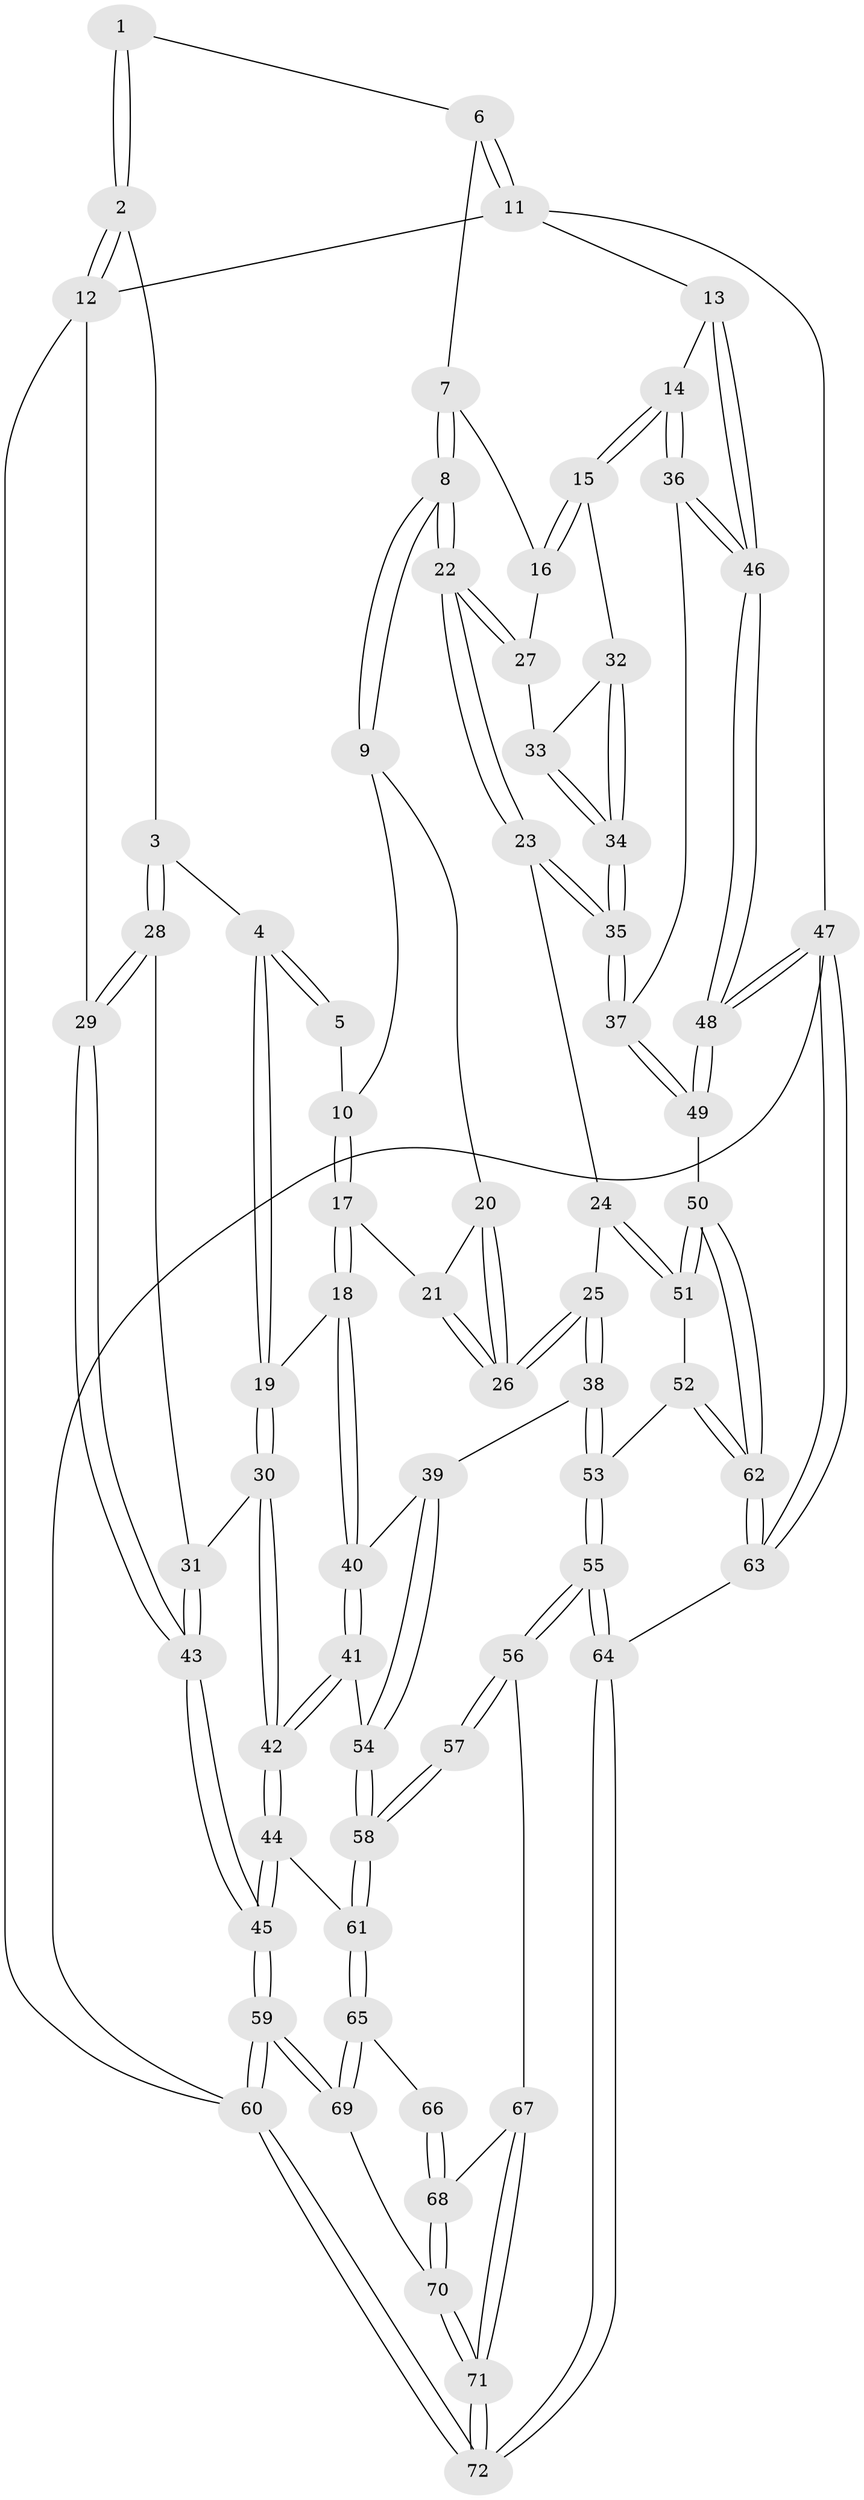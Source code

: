 // coarse degree distribution, {4: 0.5454545454545454, 3: 0.2727272727272727, 5: 0.09090909090909091, 2: 0.09090909090909091}
// Generated by graph-tools (version 1.1) at 2025/54/03/04/25 22:54:30]
// undirected, 72 vertices, 177 edges
graph export_dot {
  node [color=gray90,style=filled];
  1 [pos="+0.4624035466868126+0"];
  2 [pos="+0+0"];
  3 [pos="+0.16007209375416076+0.2489400706921164"];
  4 [pos="+0.17278045560471797+0.253995568819315"];
  5 [pos="+0.4413979447806532+0.11535253960413955"];
  6 [pos="+0.8318908996059864+0"];
  7 [pos="+0.823402456464993+0"];
  8 [pos="+0.6667523679582859+0.29144741017035997"];
  9 [pos="+0.5601337252637645+0.28141979896488967"];
  10 [pos="+0.44295389102047494+0.14059965116665046"];
  11 [pos="+1+0"];
  12 [pos="+0+0"];
  13 [pos="+1+0.24349064771741707"];
  14 [pos="+1+0.3443014016150968"];
  15 [pos="+0.916993712060205+0.36936073075606113"];
  16 [pos="+0.8417361887972462+0.32619864815269284"];
  17 [pos="+0.36281687082001196+0.3457381980628207"];
  18 [pos="+0.3266416806276614+0.36525744934127463"];
  19 [pos="+0.31654881343965513+0.36289086551023436"];
  20 [pos="+0.5419827242468344+0.30605350959709204"];
  21 [pos="+0.3930557921637041+0.35486842170201893"];
  22 [pos="+0.6966967987215416+0.39300264188220824"];
  23 [pos="+0.6879472283470971+0.432595493267571"];
  24 [pos="+0.6103998064760509+0.4898636451918441"];
  25 [pos="+0.5648540083829997+0.4936608069207297"];
  26 [pos="+0.5280561394854355+0.4422655525549854"];
  27 [pos="+0.7738438765085902+0.3655725431138164"];
  28 [pos="+0.0692041518106417+0.38505420228336823"];
  29 [pos="+0+0.4449225968100803"];
  30 [pos="+0.1584105845121555+0.4811642483593558"];
  31 [pos="+0.13673427792952111+0.46225208562324155"];
  32 [pos="+0.9150402015297978+0.3724762915016491"];
  33 [pos="+0.8349985113838635+0.40523072106470676"];
  34 [pos="+0.8477597553213202+0.519952855728155"];
  35 [pos="+0.8427987152260468+0.5346115470959827"];
  36 [pos="+0.9078591672237106+0.5486175871534463"];
  37 [pos="+0.8609460136248659+0.566702617587097"];
  38 [pos="+0.4819152099212603+0.5715372780970999"];
  39 [pos="+0.3887953233703964+0.5796558355753046"];
  40 [pos="+0.3290383845445979+0.3818198112124586"];
  41 [pos="+0.19804972978907745+0.6116853908559667"];
  42 [pos="+0.1836818184958504+0.6126175154095498"];
  43 [pos="+0+0.6847111843627818"];
  44 [pos="+0.08784927619811908+0.6971825424539039"];
  45 [pos="+0+0.6860059342079712"];
  46 [pos="+1+0.5423737073201369"];
  47 [pos="+1+1"];
  48 [pos="+1+0.7645979163120388"];
  49 [pos="+0.8379736378750343+0.7150851680568422"];
  50 [pos="+0.8179579235992205+0.7313313016338814"];
  51 [pos="+0.6435626371120918+0.5616608739887846"];
  52 [pos="+0.6022710740036926+0.7007606167855881"];
  53 [pos="+0.5427664445501832+0.6977855432999863"];
  54 [pos="+0.34140192406864417+0.6223977706942"];
  55 [pos="+0.46281476754020434+0.828023938348782"];
  56 [pos="+0.41013040997139055+0.8094608432896113"];
  57 [pos="+0.3712098258005478+0.7616175672030497"];
  58 [pos="+0.36848961334471914+0.7529974715592672"];
  59 [pos="+0+1"];
  60 [pos="+0+1"];
  61 [pos="+0.10985700762766905+0.728542204929893"];
  62 [pos="+0.7799796723212431+0.7866467476537257"];
  63 [pos="+0.7113856814235958+1"];
  64 [pos="+0.6495345347364128+1"];
  65 [pos="+0.1304746468119778+0.7626554739965931"];
  66 [pos="+0.2437511633959164+0.8016248184412572"];
  67 [pos="+0.3825294299793219+0.8333031071563007"];
  68 [pos="+0.26754908730695215+0.8645096520927482"];
  69 [pos="+0.14984906904504824+0.8951619677029075"];
  70 [pos="+0.22186239738206656+0.9643770706277244"];
  71 [pos="+0.25634855575445703+1"];
  72 [pos="+0.28349176728727754+1"];
  1 -- 2;
  1 -- 2;
  1 -- 6;
  2 -- 3;
  2 -- 12;
  2 -- 12;
  3 -- 4;
  3 -- 28;
  3 -- 28;
  4 -- 5;
  4 -- 5;
  4 -- 19;
  4 -- 19;
  5 -- 10;
  6 -- 7;
  6 -- 11;
  6 -- 11;
  7 -- 8;
  7 -- 8;
  7 -- 16;
  8 -- 9;
  8 -- 9;
  8 -- 22;
  8 -- 22;
  9 -- 10;
  9 -- 20;
  10 -- 17;
  10 -- 17;
  11 -- 12;
  11 -- 13;
  11 -- 47;
  12 -- 29;
  12 -- 60;
  13 -- 14;
  13 -- 46;
  13 -- 46;
  14 -- 15;
  14 -- 15;
  14 -- 36;
  14 -- 36;
  15 -- 16;
  15 -- 16;
  15 -- 32;
  16 -- 27;
  17 -- 18;
  17 -- 18;
  17 -- 21;
  18 -- 19;
  18 -- 40;
  18 -- 40;
  19 -- 30;
  19 -- 30;
  20 -- 21;
  20 -- 26;
  20 -- 26;
  21 -- 26;
  21 -- 26;
  22 -- 23;
  22 -- 23;
  22 -- 27;
  22 -- 27;
  23 -- 24;
  23 -- 35;
  23 -- 35;
  24 -- 25;
  24 -- 51;
  24 -- 51;
  25 -- 26;
  25 -- 26;
  25 -- 38;
  25 -- 38;
  27 -- 33;
  28 -- 29;
  28 -- 29;
  28 -- 31;
  29 -- 43;
  29 -- 43;
  30 -- 31;
  30 -- 42;
  30 -- 42;
  31 -- 43;
  31 -- 43;
  32 -- 33;
  32 -- 34;
  32 -- 34;
  33 -- 34;
  33 -- 34;
  34 -- 35;
  34 -- 35;
  35 -- 37;
  35 -- 37;
  36 -- 37;
  36 -- 46;
  36 -- 46;
  37 -- 49;
  37 -- 49;
  38 -- 39;
  38 -- 53;
  38 -- 53;
  39 -- 40;
  39 -- 54;
  39 -- 54;
  40 -- 41;
  40 -- 41;
  41 -- 42;
  41 -- 42;
  41 -- 54;
  42 -- 44;
  42 -- 44;
  43 -- 45;
  43 -- 45;
  44 -- 45;
  44 -- 45;
  44 -- 61;
  45 -- 59;
  45 -- 59;
  46 -- 48;
  46 -- 48;
  47 -- 48;
  47 -- 48;
  47 -- 63;
  47 -- 63;
  47 -- 60;
  48 -- 49;
  48 -- 49;
  49 -- 50;
  50 -- 51;
  50 -- 51;
  50 -- 62;
  50 -- 62;
  51 -- 52;
  52 -- 53;
  52 -- 62;
  52 -- 62;
  53 -- 55;
  53 -- 55;
  54 -- 58;
  54 -- 58;
  55 -- 56;
  55 -- 56;
  55 -- 64;
  55 -- 64;
  56 -- 57;
  56 -- 57;
  56 -- 67;
  57 -- 58;
  57 -- 58;
  58 -- 61;
  58 -- 61;
  59 -- 60;
  59 -- 60;
  59 -- 69;
  59 -- 69;
  60 -- 72;
  60 -- 72;
  61 -- 65;
  61 -- 65;
  62 -- 63;
  62 -- 63;
  63 -- 64;
  64 -- 72;
  64 -- 72;
  65 -- 66;
  65 -- 69;
  65 -- 69;
  66 -- 68;
  66 -- 68;
  67 -- 68;
  67 -- 71;
  67 -- 71;
  68 -- 70;
  68 -- 70;
  69 -- 70;
  70 -- 71;
  70 -- 71;
  71 -- 72;
  71 -- 72;
}
